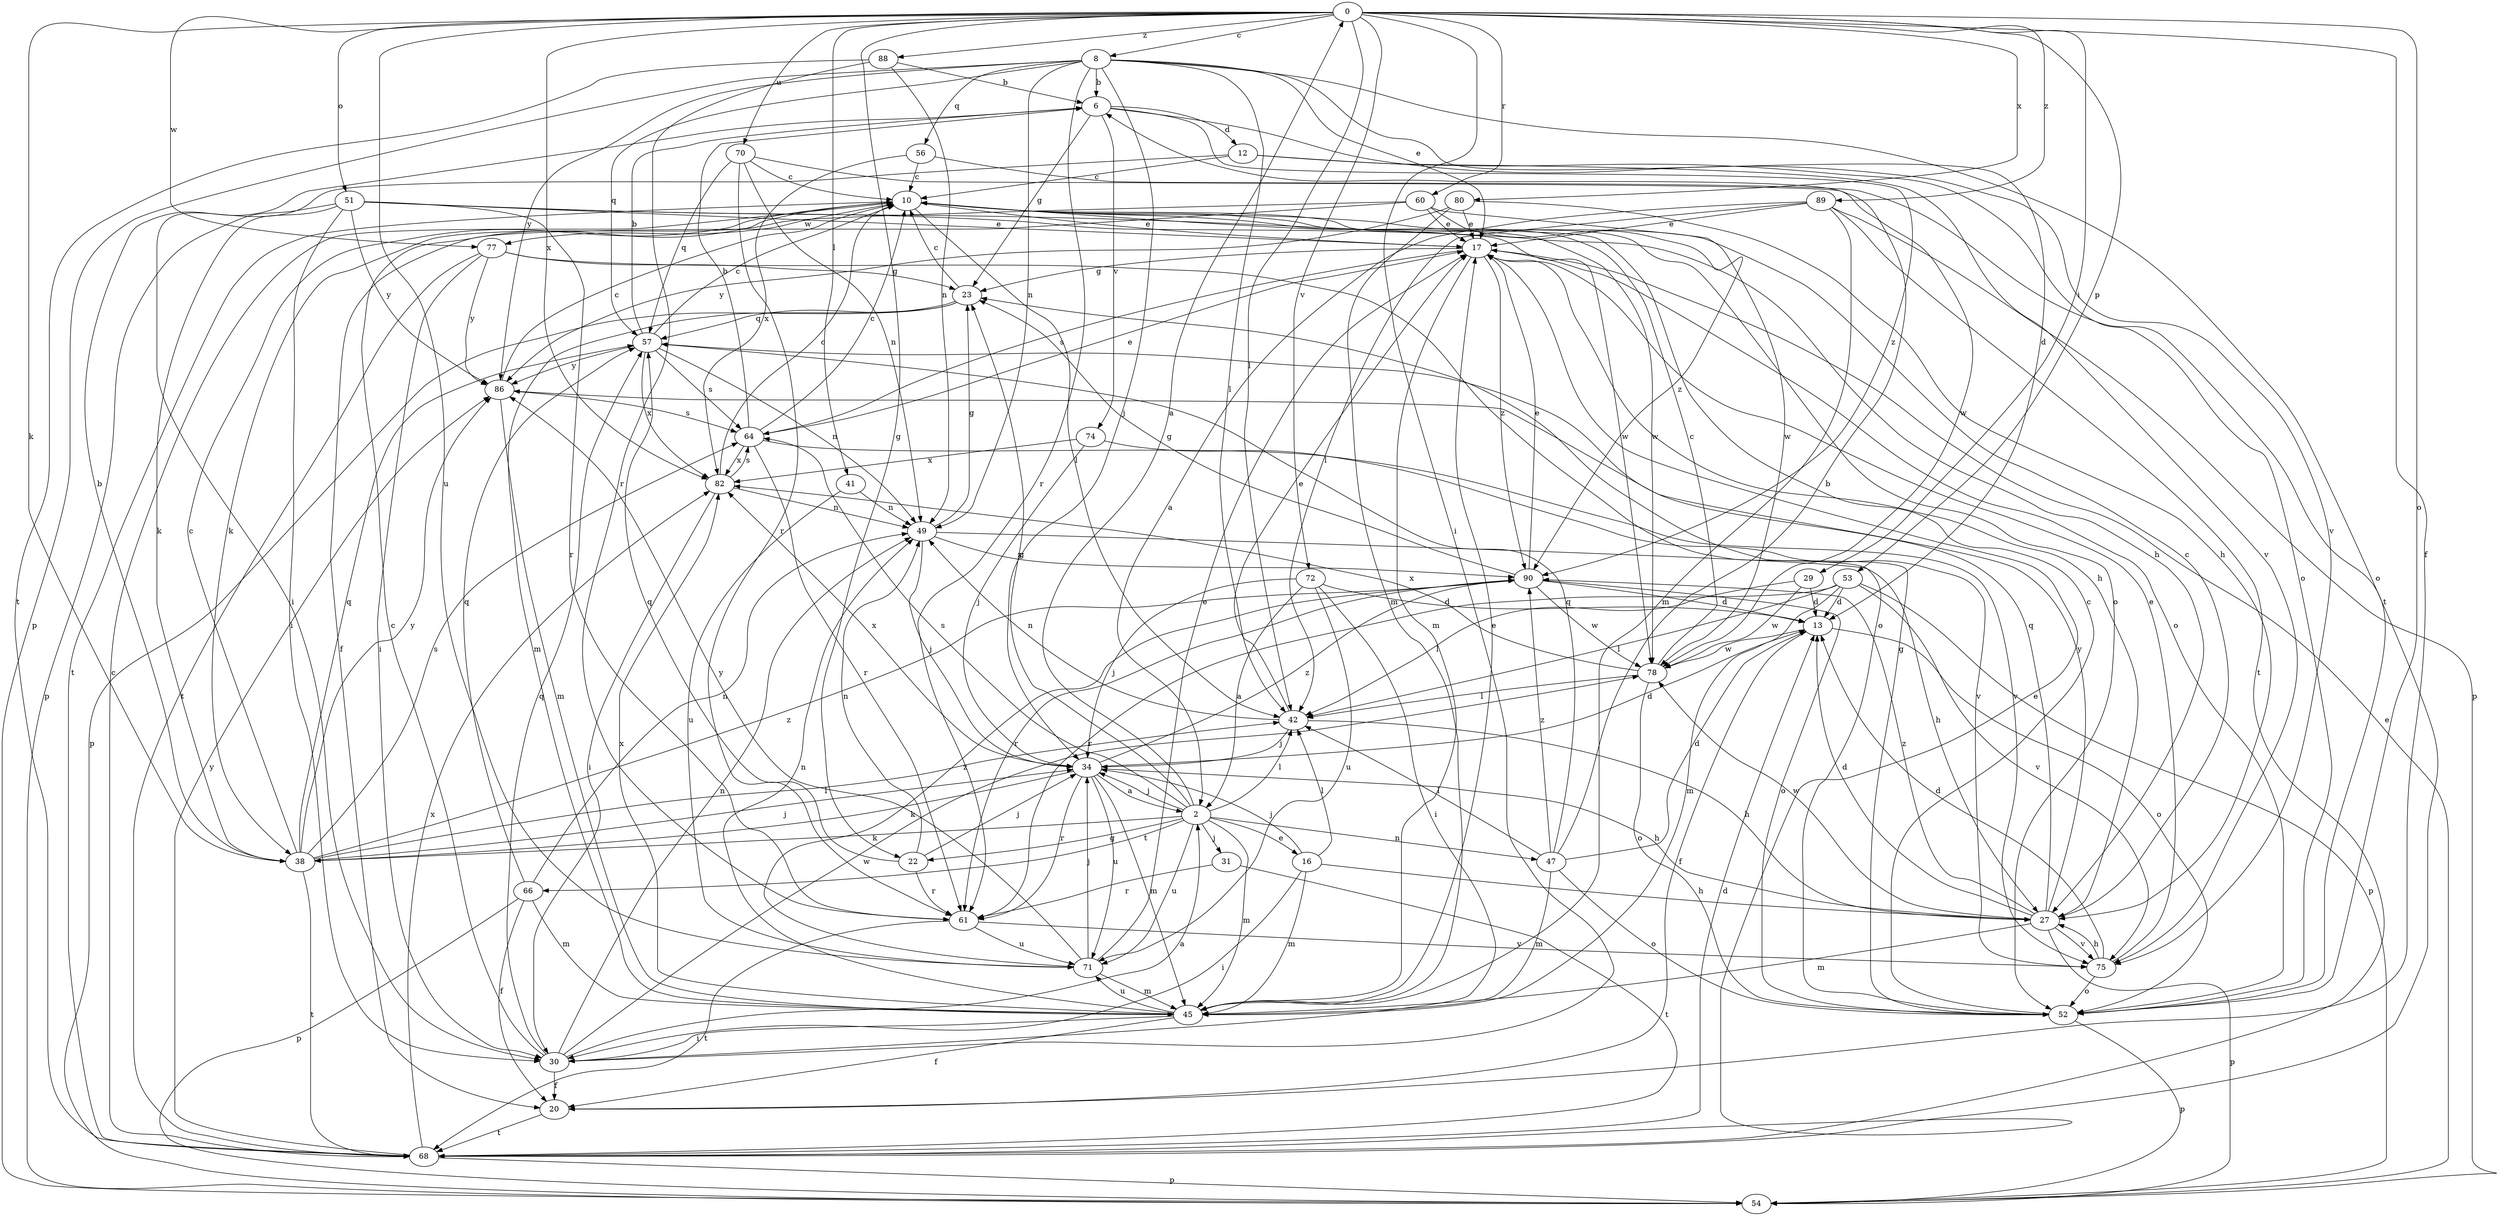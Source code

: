 strict digraph  {
0;
2;
6;
8;
10;
12;
13;
16;
17;
20;
22;
23;
27;
29;
30;
31;
34;
38;
41;
42;
45;
47;
49;
51;
52;
53;
54;
56;
57;
60;
61;
64;
66;
68;
70;
71;
72;
74;
75;
77;
78;
80;
82;
86;
88;
89;
90;
0 -> 8  [label=c];
0 -> 20  [label=f];
0 -> 22  [label=g];
0 -> 29  [label=i];
0 -> 30  [label=i];
0 -> 38  [label=k];
0 -> 41  [label=l];
0 -> 42  [label=l];
0 -> 51  [label=o];
0 -> 52  [label=o];
0 -> 53  [label=p];
0 -> 60  [label=r];
0 -> 70  [label=u];
0 -> 71  [label=u];
0 -> 72  [label=v];
0 -> 77  [label=w];
0 -> 80  [label=x];
0 -> 82  [label=x];
0 -> 88  [label=z];
0 -> 89  [label=z];
2 -> 0  [label=a];
2 -> 16  [label=e];
2 -> 22  [label=g];
2 -> 23  [label=g];
2 -> 31  [label=j];
2 -> 34  [label=j];
2 -> 38  [label=k];
2 -> 42  [label=l];
2 -> 45  [label=m];
2 -> 47  [label=n];
2 -> 64  [label=s];
2 -> 66  [label=t];
2 -> 71  [label=u];
6 -> 12  [label=d];
6 -> 23  [label=g];
6 -> 74  [label=v];
6 -> 75  [label=v];
6 -> 90  [label=z];
8 -> 6  [label=b];
8 -> 13  [label=d];
8 -> 17  [label=e];
8 -> 34  [label=j];
8 -> 42  [label=l];
8 -> 49  [label=n];
8 -> 54  [label=p];
8 -> 56  [label=q];
8 -> 57  [label=q];
8 -> 61  [label=r];
8 -> 68  [label=t];
8 -> 86  [label=y];
10 -> 17  [label=e];
10 -> 42  [label=l];
10 -> 52  [label=o];
10 -> 68  [label=t];
10 -> 77  [label=w];
10 -> 78  [label=w];
12 -> 10  [label=c];
12 -> 30  [label=i];
12 -> 52  [label=o];
12 -> 75  [label=v];
13 -> 20  [label=f];
13 -> 52  [label=o];
13 -> 78  [label=w];
16 -> 27  [label=h];
16 -> 30  [label=i];
16 -> 34  [label=j];
16 -> 42  [label=l];
16 -> 45  [label=m];
17 -> 23  [label=g];
17 -> 27  [label=h];
17 -> 45  [label=m];
17 -> 52  [label=o];
17 -> 64  [label=s];
17 -> 90  [label=z];
20 -> 68  [label=t];
22 -> 34  [label=j];
22 -> 49  [label=n];
22 -> 57  [label=q];
22 -> 61  [label=r];
23 -> 10  [label=c];
23 -> 45  [label=m];
23 -> 54  [label=p];
23 -> 57  [label=q];
27 -> 10  [label=c];
27 -> 13  [label=d];
27 -> 45  [label=m];
27 -> 54  [label=p];
27 -> 57  [label=q];
27 -> 75  [label=v];
27 -> 78  [label=w];
27 -> 86  [label=y];
27 -> 90  [label=z];
29 -> 13  [label=d];
29 -> 42  [label=l];
29 -> 78  [label=w];
30 -> 2  [label=a];
30 -> 10  [label=c];
30 -> 20  [label=f];
30 -> 49  [label=n];
30 -> 57  [label=q];
30 -> 78  [label=w];
31 -> 61  [label=r];
31 -> 68  [label=t];
34 -> 2  [label=a];
34 -> 13  [label=d];
34 -> 27  [label=h];
34 -> 38  [label=k];
34 -> 45  [label=m];
34 -> 61  [label=r];
34 -> 71  [label=u];
34 -> 82  [label=x];
34 -> 90  [label=z];
38 -> 6  [label=b];
38 -> 10  [label=c];
38 -> 34  [label=j];
38 -> 42  [label=l];
38 -> 57  [label=q];
38 -> 64  [label=s];
38 -> 68  [label=t];
38 -> 86  [label=y];
38 -> 90  [label=z];
41 -> 49  [label=n];
41 -> 71  [label=u];
42 -> 17  [label=e];
42 -> 27  [label=h];
42 -> 34  [label=j];
42 -> 49  [label=n];
45 -> 17  [label=e];
45 -> 20  [label=f];
45 -> 30  [label=i];
45 -> 49  [label=n];
45 -> 71  [label=u];
45 -> 82  [label=x];
47 -> 6  [label=b];
47 -> 13  [label=d];
47 -> 42  [label=l];
47 -> 45  [label=m];
47 -> 52  [label=o];
47 -> 57  [label=q];
47 -> 90  [label=z];
49 -> 23  [label=g];
49 -> 27  [label=h];
49 -> 34  [label=j];
49 -> 90  [label=z];
51 -> 17  [label=e];
51 -> 27  [label=h];
51 -> 30  [label=i];
51 -> 38  [label=k];
51 -> 54  [label=p];
51 -> 61  [label=r];
51 -> 78  [label=w];
51 -> 86  [label=y];
52 -> 10  [label=c];
52 -> 23  [label=g];
52 -> 54  [label=p];
53 -> 13  [label=d];
53 -> 42  [label=l];
53 -> 45  [label=m];
53 -> 54  [label=p];
53 -> 61  [label=r];
53 -> 75  [label=v];
54 -> 17  [label=e];
56 -> 10  [label=c];
56 -> 52  [label=o];
56 -> 82  [label=x];
57 -> 6  [label=b];
57 -> 10  [label=c];
57 -> 49  [label=n];
57 -> 64  [label=s];
57 -> 82  [label=x];
57 -> 86  [label=y];
60 -> 17  [label=e];
60 -> 20  [label=f];
60 -> 38  [label=k];
60 -> 78  [label=w];
60 -> 90  [label=z];
61 -> 68  [label=t];
61 -> 71  [label=u];
61 -> 75  [label=v];
64 -> 6  [label=b];
64 -> 10  [label=c];
64 -> 17  [label=e];
64 -> 61  [label=r];
64 -> 75  [label=v];
64 -> 82  [label=x];
66 -> 20  [label=f];
66 -> 45  [label=m];
66 -> 49  [label=n];
66 -> 54  [label=p];
66 -> 57  [label=q];
68 -> 10  [label=c];
68 -> 13  [label=d];
68 -> 17  [label=e];
68 -> 54  [label=p];
68 -> 82  [label=x];
68 -> 86  [label=y];
70 -> 10  [label=c];
70 -> 49  [label=n];
70 -> 57  [label=q];
70 -> 61  [label=r];
70 -> 78  [label=w];
71 -> 17  [label=e];
71 -> 34  [label=j];
71 -> 45  [label=m];
71 -> 86  [label=y];
71 -> 90  [label=z];
72 -> 2  [label=a];
72 -> 13  [label=d];
72 -> 30  [label=i];
72 -> 34  [label=j];
72 -> 71  [label=u];
74 -> 34  [label=j];
74 -> 75  [label=v];
74 -> 82  [label=x];
75 -> 13  [label=d];
75 -> 17  [label=e];
75 -> 27  [label=h];
75 -> 52  [label=o];
77 -> 23  [label=g];
77 -> 30  [label=i];
77 -> 52  [label=o];
77 -> 68  [label=t];
77 -> 86  [label=y];
78 -> 10  [label=c];
78 -> 42  [label=l];
78 -> 52  [label=o];
78 -> 82  [label=x];
80 -> 17  [label=e];
80 -> 27  [label=h];
80 -> 45  [label=m];
80 -> 86  [label=y];
82 -> 10  [label=c];
82 -> 30  [label=i];
82 -> 49  [label=n];
82 -> 64  [label=s];
86 -> 10  [label=c];
86 -> 45  [label=m];
86 -> 64  [label=s];
88 -> 6  [label=b];
88 -> 49  [label=n];
88 -> 61  [label=r];
88 -> 68  [label=t];
89 -> 2  [label=a];
89 -> 17  [label=e];
89 -> 42  [label=l];
89 -> 45  [label=m];
89 -> 54  [label=p];
89 -> 68  [label=t];
90 -> 13  [label=d];
90 -> 17  [label=e];
90 -> 23  [label=g];
90 -> 52  [label=o];
90 -> 61  [label=r];
90 -> 78  [label=w];
}
